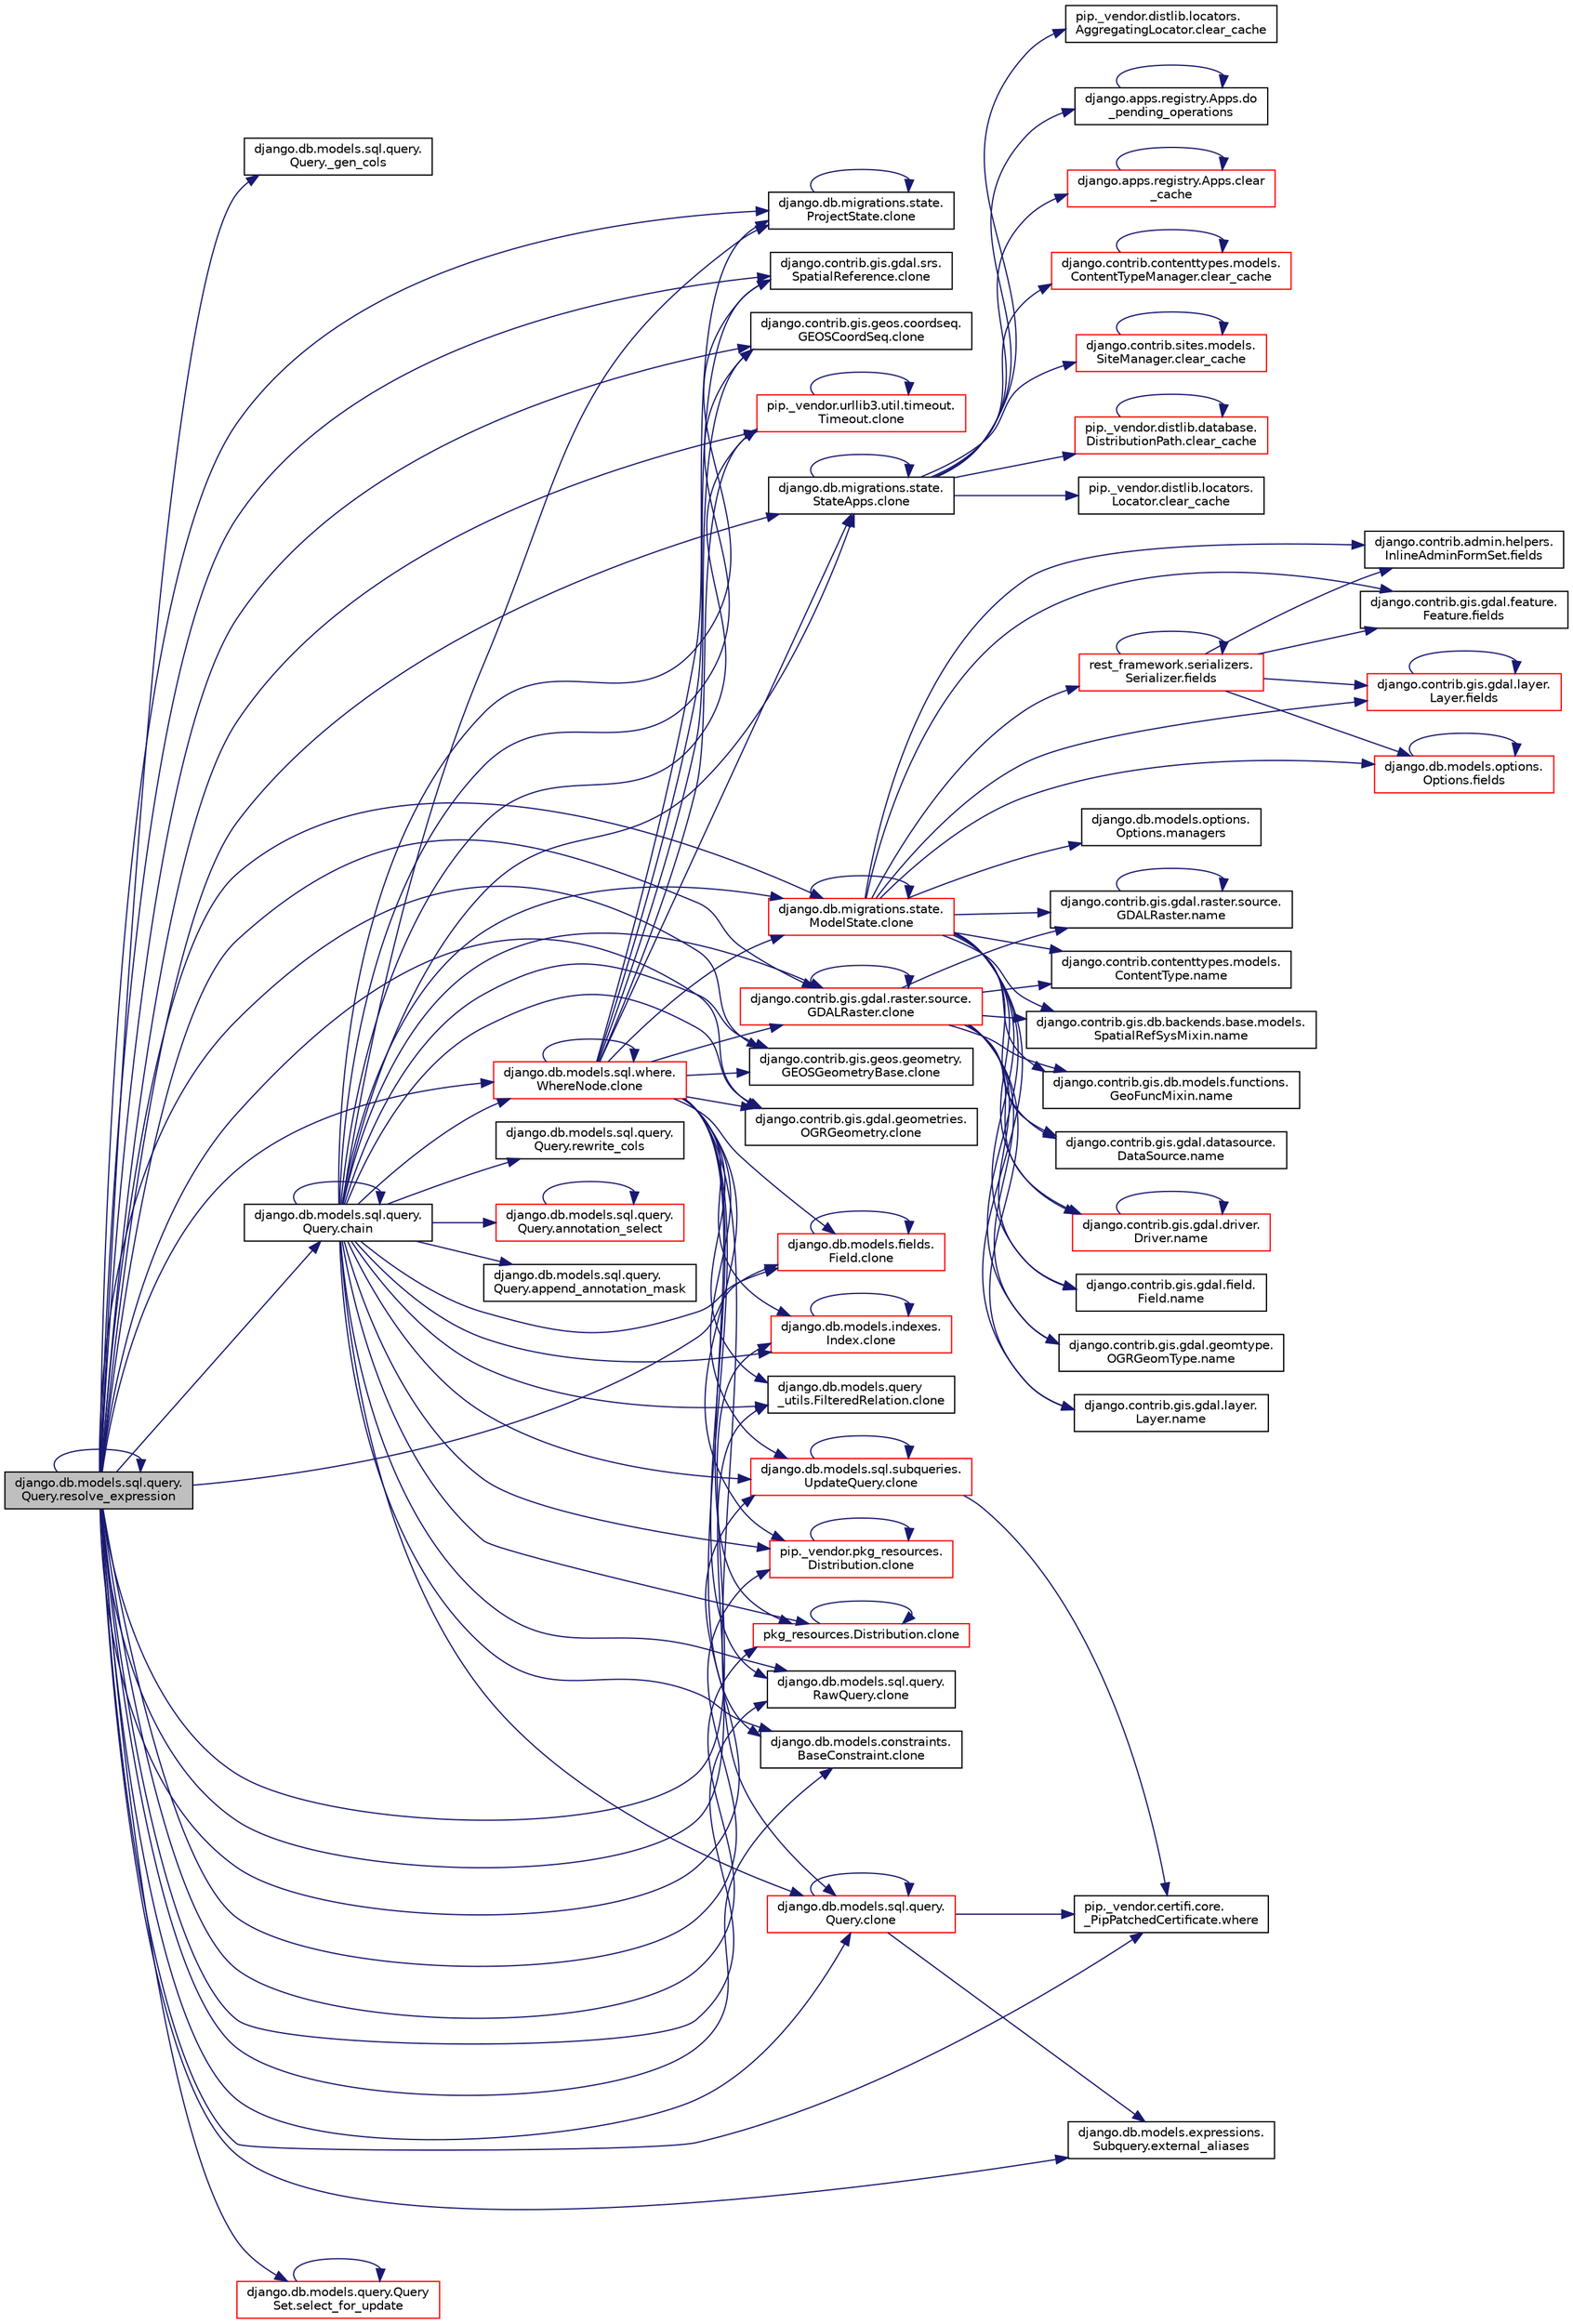 digraph "django.db.models.sql.query.Query.resolve_expression"
{
 // LATEX_PDF_SIZE
  edge [fontname="Helvetica",fontsize="10",labelfontname="Helvetica",labelfontsize="10"];
  node [fontname="Helvetica",fontsize="10",shape=record];
  rankdir="LR";
  Node1 [label="django.db.models.sql.query.\lQuery.resolve_expression",height=0.2,width=0.4,color="black", fillcolor="grey75", style="filled", fontcolor="black",tooltip=" "];
  Node1 -> Node2 [color="midnightblue",fontsize="10",style="solid",fontname="Helvetica"];
  Node2 [label="django.db.models.sql.query.\lQuery._gen_cols",height=0.2,width=0.4,color="black", fillcolor="white", style="filled",URL="$d6/d30/classdjango_1_1db_1_1models_1_1sql_1_1query_1_1_query.html#a16e7fd53b2ecd6cb52deb878ed6af852",tooltip=" "];
  Node1 -> Node3 [color="midnightblue",fontsize="10",style="solid",fontname="Helvetica"];
  Node3 [label="django.db.models.sql.query.\lQuery.chain",height=0.2,width=0.4,color="black", fillcolor="white", style="filled",URL="$d6/d30/classdjango_1_1db_1_1models_1_1sql_1_1query_1_1_query.html#a37be68b6aa70388830ba40dcf69226e0",tooltip=" "];
  Node3 -> Node4 [color="midnightblue",fontsize="10",style="solid",fontname="Helvetica"];
  Node4 [label="django.db.models.sql.query.\lQuery.annotation_select",height=0.2,width=0.4,color="red", fillcolor="white", style="filled",URL="$d6/d30/classdjango_1_1db_1_1models_1_1sql_1_1query_1_1_query.html#ab96b332a1af935fe6ea07d3d76fabcf9",tooltip=" "];
  Node4 -> Node4 [color="midnightblue",fontsize="10",style="solid",fontname="Helvetica"];
  Node3 -> Node10 [color="midnightblue",fontsize="10",style="solid",fontname="Helvetica"];
  Node10 [label="django.db.models.sql.query.\lQuery.append_annotation_mask",height=0.2,width=0.4,color="black", fillcolor="white", style="filled",URL="$d6/d30/classdjango_1_1db_1_1models_1_1sql_1_1query_1_1_query.html#a1ac930280f9a18406df2121fc674df9f",tooltip=" "];
  Node3 -> Node3 [color="midnightblue",fontsize="10",style="solid",fontname="Helvetica"];
  Node3 -> Node11 [color="midnightblue",fontsize="10",style="solid",fontname="Helvetica"];
  Node11 [label="django.contrib.gis.gdal.geometries.\lOGRGeometry.clone",height=0.2,width=0.4,color="black", fillcolor="white", style="filled",URL="$dd/d78/classdjango_1_1contrib_1_1gis_1_1gdal_1_1geometries_1_1_o_g_r_geometry.html#aa632a5e07e0facf26b59c993c332b863",tooltip=" "];
  Node3 -> Node12 [color="midnightblue",fontsize="10",style="solid",fontname="Helvetica"];
  Node12 [label="django.contrib.gis.gdal.srs.\lSpatialReference.clone",height=0.2,width=0.4,color="black", fillcolor="white", style="filled",URL="$d7/dda/classdjango_1_1contrib_1_1gis_1_1gdal_1_1srs_1_1_spatial_reference.html#ab518a573c006e7fd51d3c611f1e3d5d1",tooltip=" "];
  Node3 -> Node13 [color="midnightblue",fontsize="10",style="solid",fontname="Helvetica"];
  Node13 [label="django.contrib.gis.geos.coordseq.\lGEOSCoordSeq.clone",height=0.2,width=0.4,color="black", fillcolor="white", style="filled",URL="$d5/d0c/classdjango_1_1contrib_1_1gis_1_1geos_1_1coordseq_1_1_g_e_o_s_coord_seq.html#aa6bb2cfdaa60bf19cc387c4ab5747e79",tooltip=" "];
  Node3 -> Node14 [color="midnightblue",fontsize="10",style="solid",fontname="Helvetica"];
  Node14 [label="django.contrib.gis.geos.geometry.\lGEOSGeometryBase.clone",height=0.2,width=0.4,color="black", fillcolor="white", style="filled",URL="$d0/d97/classdjango_1_1contrib_1_1gis_1_1geos_1_1geometry_1_1_g_e_o_s_geometry_base.html#aaf92d5e776a1fedcb39b52a36e4dabb1",tooltip=" "];
  Node3 -> Node15 [color="midnightblue",fontsize="10",style="solid",fontname="Helvetica"];
  Node15 [label="django.db.migrations.state.\lProjectState.clone",height=0.2,width=0.4,color="black", fillcolor="white", style="filled",URL="$de/db2/classdjango_1_1db_1_1migrations_1_1state_1_1_project_state.html#a22b8c0c95a34494529722755f2f7fb08",tooltip=" "];
  Node15 -> Node15 [color="midnightblue",fontsize="10",style="solid",fontname="Helvetica"];
  Node3 -> Node16 [color="midnightblue",fontsize="10",style="solid",fontname="Helvetica"];
  Node16 [label="django.db.migrations.state.\lStateApps.clone",height=0.2,width=0.4,color="black", fillcolor="white", style="filled",URL="$d3/d9a/classdjango_1_1db_1_1migrations_1_1state_1_1_state_apps.html#a821944752bc7080daff8c38bb20e3943",tooltip=" "];
  Node16 -> Node17 [color="midnightblue",fontsize="10",style="solid",fontname="Helvetica"];
  Node17 [label="django.apps.registry.Apps.clear\l_cache",height=0.2,width=0.4,color="red", fillcolor="white", style="filled",URL="$d8/d34/classdjango_1_1apps_1_1registry_1_1_apps.html#a3dabf3bb1475c2e1ce598cf59420d96c",tooltip=" "];
  Node17 -> Node17 [color="midnightblue",fontsize="10",style="solid",fontname="Helvetica"];
  Node16 -> Node123 [color="midnightblue",fontsize="10",style="solid",fontname="Helvetica"];
  Node123 [label="django.contrib.contenttypes.models.\lContentTypeManager.clear_cache",height=0.2,width=0.4,color="red", fillcolor="white", style="filled",URL="$d0/dbc/classdjango_1_1contrib_1_1contenttypes_1_1models_1_1_content_type_manager.html#a8c0e3cd09eab9f713c1f4d2dda32d97c",tooltip=" "];
  Node123 -> Node123 [color="midnightblue",fontsize="10",style="solid",fontname="Helvetica"];
  Node16 -> Node125 [color="midnightblue",fontsize="10",style="solid",fontname="Helvetica"];
  Node125 [label="django.contrib.sites.models.\lSiteManager.clear_cache",height=0.2,width=0.4,color="red", fillcolor="white", style="filled",URL="$d9/d9e/classdjango_1_1contrib_1_1sites_1_1models_1_1_site_manager.html#add1b963e98668e941563915da7a3c99f",tooltip=" "];
  Node125 -> Node125 [color="midnightblue",fontsize="10",style="solid",fontname="Helvetica"];
  Node16 -> Node5529 [color="midnightblue",fontsize="10",style="solid",fontname="Helvetica"];
  Node5529 [label="pip._vendor.distlib.database.\lDistributionPath.clear_cache",height=0.2,width=0.4,color="red", fillcolor="white", style="filled",URL="$d3/d8a/classpip_1_1__vendor_1_1distlib_1_1database_1_1_distribution_path.html#a576c17cc01238d807b4cc7b833001b0b",tooltip=" "];
  Node5529 -> Node5529 [color="midnightblue",fontsize="10",style="solid",fontname="Helvetica"];
  Node16 -> Node5531 [color="midnightblue",fontsize="10",style="solid",fontname="Helvetica"];
  Node5531 [label="pip._vendor.distlib.locators.\lLocator.clear_cache",height=0.2,width=0.4,color="black", fillcolor="white", style="filled",URL="$df/dda/classpip_1_1__vendor_1_1distlib_1_1locators_1_1_locator.html#aa8e1b24125b3cecddfa873c5ded5f3bb",tooltip=" "];
  Node16 -> Node5532 [color="midnightblue",fontsize="10",style="solid",fontname="Helvetica"];
  Node5532 [label="pip._vendor.distlib.locators.\lAggregatingLocator.clear_cache",height=0.2,width=0.4,color="black", fillcolor="white", style="filled",URL="$d3/de8/classpip_1_1__vendor_1_1distlib_1_1locators_1_1_aggregating_locator.html#a937d4d11aa45376977d68da1656ae82a",tooltip=" "];
  Node16 -> Node16 [color="midnightblue",fontsize="10",style="solid",fontname="Helvetica"];
  Node16 -> Node5533 [color="midnightblue",fontsize="10",style="solid",fontname="Helvetica"];
  Node5533 [label="django.apps.registry.Apps.do\l_pending_operations",height=0.2,width=0.4,color="black", fillcolor="white", style="filled",URL="$d8/d34/classdjango_1_1apps_1_1registry_1_1_apps.html#a4e7a349e650b3d4b0b70ce5554f59ed2",tooltip=" "];
  Node5533 -> Node5533 [color="midnightblue",fontsize="10",style="solid",fontname="Helvetica"];
  Node3 -> Node1522 [color="midnightblue",fontsize="10",style="solid",fontname="Helvetica"];
  Node1522 [label="django.db.migrations.state.\lModelState.clone",height=0.2,width=0.4,color="red", fillcolor="white", style="filled",URL="$d1/d62/classdjango_1_1db_1_1migrations_1_1state_1_1_model_state.html#ab5feb03ae6d22923dd5029a5cfb8abb0",tooltip=" "];
  Node1522 -> Node1522 [color="midnightblue",fontsize="10",style="solid",fontname="Helvetica"];
  Node1522 -> Node705 [color="midnightblue",fontsize="10",style="solid",fontname="Helvetica"];
  Node705 [label="django.contrib.admin.helpers.\lInlineAdminFormSet.fields",height=0.2,width=0.4,color="black", fillcolor="white", style="filled",URL="$db/d43/classdjango_1_1contrib_1_1admin_1_1helpers_1_1_inline_admin_form_set.html#a05da4b8d8905c6773882ad9d9219e56f",tooltip=" "];
  Node1522 -> Node706 [color="midnightblue",fontsize="10",style="solid",fontname="Helvetica"];
  Node706 [label="django.contrib.gis.gdal.feature.\lFeature.fields",height=0.2,width=0.4,color="black", fillcolor="white", style="filled",URL="$db/d34/classdjango_1_1contrib_1_1gis_1_1gdal_1_1feature_1_1_feature.html#a8cfc80966af7ca71369fc1b2c511f7d2",tooltip=" "];
  Node1522 -> Node707 [color="midnightblue",fontsize="10",style="solid",fontname="Helvetica"];
  Node707 [label="django.contrib.gis.gdal.layer.\lLayer.fields",height=0.2,width=0.4,color="red", fillcolor="white", style="filled",URL="$d9/d84/classdjango_1_1contrib_1_1gis_1_1gdal_1_1layer_1_1_layer.html#a6343afa888079fc224c68c4d69d0ae4c",tooltip=" "];
  Node707 -> Node707 [color="midnightblue",fontsize="10",style="solid",fontname="Helvetica"];
  Node1522 -> Node710 [color="midnightblue",fontsize="10",style="solid",fontname="Helvetica"];
  Node710 [label="django.db.models.options.\lOptions.fields",height=0.2,width=0.4,color="red", fillcolor="white", style="filled",URL="$d4/d60/classdjango_1_1db_1_1models_1_1options_1_1_options.html#aad34b611171b74c47280b50bd350a7b5",tooltip=" "];
  Node710 -> Node710 [color="midnightblue",fontsize="10",style="solid",fontname="Helvetica"];
  Node1522 -> Node715 [color="midnightblue",fontsize="10",style="solid",fontname="Helvetica"];
  Node715 [label="rest_framework.serializers.\lSerializer.fields",height=0.2,width=0.4,color="red", fillcolor="white", style="filled",URL="$de/daf/classrest__framework_1_1serializers_1_1_serializer.html#a304b94e9bf70334bb75af37586bb82fd",tooltip=" "];
  Node715 -> Node705 [color="midnightblue",fontsize="10",style="solid",fontname="Helvetica"];
  Node715 -> Node706 [color="midnightblue",fontsize="10",style="solid",fontname="Helvetica"];
  Node715 -> Node707 [color="midnightblue",fontsize="10",style="solid",fontname="Helvetica"];
  Node715 -> Node710 [color="midnightblue",fontsize="10",style="solid",fontname="Helvetica"];
  Node715 -> Node715 [color="midnightblue",fontsize="10",style="solid",fontname="Helvetica"];
  Node1522 -> Node1523 [color="midnightblue",fontsize="10",style="solid",fontname="Helvetica"];
  Node1523 [label="django.db.models.options.\lOptions.managers",height=0.2,width=0.4,color="black", fillcolor="white", style="filled",URL="$d4/d60/classdjango_1_1db_1_1models_1_1options_1_1_options.html#a3d55917fed78a04df630be722037235f",tooltip=" "];
  Node1522 -> Node20 [color="midnightblue",fontsize="10",style="solid",fontname="Helvetica"];
  Node20 [label="django.contrib.contenttypes.models.\lContentType.name",height=0.2,width=0.4,color="black", fillcolor="white", style="filled",URL="$d6/d20/classdjango_1_1contrib_1_1contenttypes_1_1models_1_1_content_type.html#a1577e45d8940ca8ce7032df05c0920f1",tooltip=" "];
  Node1522 -> Node21 [color="midnightblue",fontsize="10",style="solid",fontname="Helvetica"];
  Node21 [label="django.contrib.gis.db.backends.base.models.\lSpatialRefSysMixin.name",height=0.2,width=0.4,color="black", fillcolor="white", style="filled",URL="$d5/d73/classdjango_1_1contrib_1_1gis_1_1db_1_1backends_1_1base_1_1models_1_1_spatial_ref_sys_mixin.html#a502460564fa7a935d8bb5aea6cbce4b9",tooltip=" "];
  Node1522 -> Node22 [color="midnightblue",fontsize="10",style="solid",fontname="Helvetica"];
  Node22 [label="django.contrib.gis.db.models.functions.\lGeoFuncMixin.name",height=0.2,width=0.4,color="black", fillcolor="white", style="filled",URL="$d4/d5c/classdjango_1_1contrib_1_1gis_1_1db_1_1models_1_1functions_1_1_geo_func_mixin.html#a9a6993ec9126211670ca7087359b8c6a",tooltip=" "];
  Node1522 -> Node23 [color="midnightblue",fontsize="10",style="solid",fontname="Helvetica"];
  Node23 [label="django.contrib.gis.gdal.datasource.\lDataSource.name",height=0.2,width=0.4,color="black", fillcolor="white", style="filled",URL="$db/d7b/classdjango_1_1contrib_1_1gis_1_1gdal_1_1datasource_1_1_data_source.html#af2cbfd1f4ceeb82b6f7c29a705555d8e",tooltip=" "];
  Node1522 -> Node24 [color="midnightblue",fontsize="10",style="solid",fontname="Helvetica"];
  Node24 [label="django.contrib.gis.gdal.driver.\lDriver.name",height=0.2,width=0.4,color="red", fillcolor="white", style="filled",URL="$d5/df2/classdjango_1_1contrib_1_1gis_1_1gdal_1_1driver_1_1_driver.html#ab25b5eea93459ca8e05dc329ef537f1b",tooltip=" "];
  Node24 -> Node24 [color="midnightblue",fontsize="10",style="solid",fontname="Helvetica"];
  Node1522 -> Node26 [color="midnightblue",fontsize="10",style="solid",fontname="Helvetica"];
  Node26 [label="django.contrib.gis.gdal.field.\lField.name",height=0.2,width=0.4,color="black", fillcolor="white", style="filled",URL="$d8/d65/classdjango_1_1contrib_1_1gis_1_1gdal_1_1field_1_1_field.html#a52ccad95ad1a0fae1ef80beb9a6c838b",tooltip=" "];
  Node1522 -> Node27 [color="midnightblue",fontsize="10",style="solid",fontname="Helvetica"];
  Node27 [label="django.contrib.gis.gdal.geomtype.\lOGRGeomType.name",height=0.2,width=0.4,color="black", fillcolor="white", style="filled",URL="$dc/d9c/classdjango_1_1contrib_1_1gis_1_1gdal_1_1geomtype_1_1_o_g_r_geom_type.html#a80a6f16d4e7014ca3adac92432f148b2",tooltip=" "];
  Node1522 -> Node28 [color="midnightblue",fontsize="10",style="solid",fontname="Helvetica"];
  Node28 [label="django.contrib.gis.gdal.layer.\lLayer.name",height=0.2,width=0.4,color="black", fillcolor="white", style="filled",URL="$d9/d84/classdjango_1_1contrib_1_1gis_1_1gdal_1_1layer_1_1_layer.html#a64c4f09deeb5dd93a1f82a986e090581",tooltip=" "];
  Node1522 -> Node29 [color="midnightblue",fontsize="10",style="solid",fontname="Helvetica"];
  Node29 [label="django.contrib.gis.gdal.raster.source.\lGDALRaster.name",height=0.2,width=0.4,color="black", fillcolor="white", style="filled",URL="$db/dff/classdjango_1_1contrib_1_1gis_1_1gdal_1_1raster_1_1source_1_1_g_d_a_l_raster.html#adc147e651b853c17a0d6abe3be9da7a9",tooltip=" "];
  Node29 -> Node29 [color="midnightblue",fontsize="10",style="solid",fontname="Helvetica"];
  Node3 -> Node1570 [color="midnightblue",fontsize="10",style="solid",fontname="Helvetica"];
  Node1570 [label="django.db.models.constraints.\lBaseConstraint.clone",height=0.2,width=0.4,color="black", fillcolor="white", style="filled",URL="$da/d8b/classdjango_1_1db_1_1models_1_1constraints_1_1_base_constraint.html#aa8f687025c9ab3afd1c3e0be4aeb38e5",tooltip=" "];
  Node3 -> Node1571 [color="midnightblue",fontsize="10",style="solid",fontname="Helvetica"];
  Node1571 [label="django.db.models.fields.\lField.clone",height=0.2,width=0.4,color="red", fillcolor="white", style="filled",URL="$db/d75/classdjango_1_1db_1_1models_1_1fields_1_1_field.html#ae8df23501cdf746b169871b4c3b8fd68",tooltip=" "];
  Node1571 -> Node1571 [color="midnightblue",fontsize="10",style="solid",fontname="Helvetica"];
  Node3 -> Node1837 [color="midnightblue",fontsize="10",style="solid",fontname="Helvetica"];
  Node1837 [label="django.db.models.indexes.\lIndex.clone",height=0.2,width=0.4,color="red", fillcolor="white", style="filled",URL="$d9/de5/classdjango_1_1db_1_1models_1_1indexes_1_1_index.html#a4a72c5cec1fcccfa88858c5605fb6a3d",tooltip=" "];
  Node1837 -> Node1837 [color="midnightblue",fontsize="10",style="solid",fontname="Helvetica"];
  Node3 -> Node1838 [color="midnightblue",fontsize="10",style="solid",fontname="Helvetica"];
  Node1838 [label="django.db.models.query\l_utils.FilteredRelation.clone",height=0.2,width=0.4,color="black", fillcolor="white", style="filled",URL="$d0/d2b/classdjango_1_1db_1_1models_1_1query__utils_1_1_filtered_relation.html#a9f4dae850af9de18248db090365c8ae6",tooltip=" "];
  Node3 -> Node1839 [color="midnightblue",fontsize="10",style="solid",fontname="Helvetica"];
  Node1839 [label="django.db.models.sql.query.\lQuery.clone",height=0.2,width=0.4,color="red", fillcolor="white", style="filled",URL="$d6/d30/classdjango_1_1db_1_1models_1_1sql_1_1query_1_1_query.html#a1a0da276f10cd0bf92b0b5c038210ec0",tooltip=" "];
  Node1839 -> Node1839 [color="midnightblue",fontsize="10",style="solid",fontname="Helvetica"];
  Node1839 -> Node1840 [color="midnightblue",fontsize="10",style="solid",fontname="Helvetica"];
  Node1840 [label="django.db.models.expressions.\lSubquery.external_aliases",height=0.2,width=0.4,color="black", fillcolor="white", style="filled",URL="$d9/dc7/classdjango_1_1db_1_1models_1_1expressions_1_1_subquery.html#a95fa4ad4b39145a24b13037cfd936ff3",tooltip=" "];
  Node1839 -> Node1842 [color="midnightblue",fontsize="10",style="solid",fontname="Helvetica"];
  Node1842 [label="pip._vendor.certifi.core.\l_PipPatchedCertificate.where",height=0.2,width=0.4,color="black", fillcolor="white", style="filled",URL="$d3/df5/classpip_1_1__vendor_1_1certifi_1_1core_1_1___pip_patched_certificate.html#a7cc4a1df1f18e3d7c7fcc2ddcaf98ba4",tooltip=" "];
  Node3 -> Node1843 [color="midnightblue",fontsize="10",style="solid",fontname="Helvetica"];
  Node1843 [label="django.db.models.sql.subqueries.\lUpdateQuery.clone",height=0.2,width=0.4,color="red", fillcolor="white", style="filled",URL="$d5/de4/classdjango_1_1db_1_1models_1_1sql_1_1subqueries_1_1_update_query.html#aa27f04cebfd03635df399ef4c8a4b203",tooltip=" "];
  Node1843 -> Node1843 [color="midnightblue",fontsize="10",style="solid",fontname="Helvetica"];
  Node1843 -> Node1842 [color="midnightblue",fontsize="10",style="solid",fontname="Helvetica"];
  Node3 -> Node1872 [color="midnightblue",fontsize="10",style="solid",fontname="Helvetica"];
  Node1872 [label="django.db.models.sql.where.\lWhereNode.clone",height=0.2,width=0.4,color="red", fillcolor="white", style="filled",URL="$db/da3/classdjango_1_1db_1_1models_1_1sql_1_1where_1_1_where_node.html#aa169773c5fb2dda662bec5946ed79263",tooltip=" "];
  Node1872 -> Node11 [color="midnightblue",fontsize="10",style="solid",fontname="Helvetica"];
  Node1872 -> Node12 [color="midnightblue",fontsize="10",style="solid",fontname="Helvetica"];
  Node1872 -> Node13 [color="midnightblue",fontsize="10",style="solid",fontname="Helvetica"];
  Node1872 -> Node14 [color="midnightblue",fontsize="10",style="solid",fontname="Helvetica"];
  Node1872 -> Node15 [color="midnightblue",fontsize="10",style="solid",fontname="Helvetica"];
  Node1872 -> Node16 [color="midnightblue",fontsize="10",style="solid",fontname="Helvetica"];
  Node1872 -> Node1522 [color="midnightblue",fontsize="10",style="solid",fontname="Helvetica"];
  Node1872 -> Node1570 [color="midnightblue",fontsize="10",style="solid",fontname="Helvetica"];
  Node1872 -> Node1571 [color="midnightblue",fontsize="10",style="solid",fontname="Helvetica"];
  Node1872 -> Node1837 [color="midnightblue",fontsize="10",style="solid",fontname="Helvetica"];
  Node1872 -> Node1838 [color="midnightblue",fontsize="10",style="solid",fontname="Helvetica"];
  Node1872 -> Node1839 [color="midnightblue",fontsize="10",style="solid",fontname="Helvetica"];
  Node1872 -> Node1843 [color="midnightblue",fontsize="10",style="solid",fontname="Helvetica"];
  Node1872 -> Node1872 [color="midnightblue",fontsize="10",style="solid",fontname="Helvetica"];
  Node1872 -> Node1877 [color="midnightblue",fontsize="10",style="solid",fontname="Helvetica"];
  Node1877 [label="pip._vendor.urllib3.util.timeout.\lTimeout.clone",height=0.2,width=0.4,color="red", fillcolor="white", style="filled",URL="$d7/d0f/classpip_1_1__vendor_1_1urllib3_1_1util_1_1timeout_1_1_timeout.html#adf3e93289276c7920b5bfa24ce7ad651",tooltip=" "];
  Node1877 -> Node1877 [color="midnightblue",fontsize="10",style="solid",fontname="Helvetica"];
  Node1872 -> Node1881 [color="midnightblue",fontsize="10",style="solid",fontname="Helvetica"];
  Node1881 [label="pip._vendor.pkg_resources.\lDistribution.clone",height=0.2,width=0.4,color="red", fillcolor="white", style="filled",URL="$d0/ddb/classpip_1_1__vendor_1_1pkg__resources_1_1_distribution.html#a9928966be415e533c49972011db1a5a2",tooltip=" "];
  Node1881 -> Node1881 [color="midnightblue",fontsize="10",style="solid",fontname="Helvetica"];
  Node1872 -> Node1886 [color="midnightblue",fontsize="10",style="solid",fontname="Helvetica"];
  Node1886 [label="pkg_resources.Distribution.clone",height=0.2,width=0.4,color="red", fillcolor="white", style="filled",URL="$d8/d25/classpkg__resources_1_1_distribution.html#a3efa2d30d3271d07ebea1943f13db873",tooltip=" "];
  Node1886 -> Node1886 [color="midnightblue",fontsize="10",style="solid",fontname="Helvetica"];
  Node1872 -> Node1887 [color="midnightblue",fontsize="10",style="solid",fontname="Helvetica"];
  Node1887 [label="django.contrib.gis.gdal.raster.source.\lGDALRaster.clone",height=0.2,width=0.4,color="red", fillcolor="white", style="filled",URL="$db/dff/classdjango_1_1contrib_1_1gis_1_1gdal_1_1raster_1_1source_1_1_g_d_a_l_raster.html#ab942a134825c7588400201443c9fd128",tooltip=" "];
  Node1887 -> Node1887 [color="midnightblue",fontsize="10",style="solid",fontname="Helvetica"];
  Node1887 -> Node20 [color="midnightblue",fontsize="10",style="solid",fontname="Helvetica"];
  Node1887 -> Node21 [color="midnightblue",fontsize="10",style="solid",fontname="Helvetica"];
  Node1887 -> Node22 [color="midnightblue",fontsize="10",style="solid",fontname="Helvetica"];
  Node1887 -> Node23 [color="midnightblue",fontsize="10",style="solid",fontname="Helvetica"];
  Node1887 -> Node24 [color="midnightblue",fontsize="10",style="solid",fontname="Helvetica"];
  Node1887 -> Node26 [color="midnightblue",fontsize="10",style="solid",fontname="Helvetica"];
  Node1887 -> Node27 [color="midnightblue",fontsize="10",style="solid",fontname="Helvetica"];
  Node1887 -> Node28 [color="midnightblue",fontsize="10",style="solid",fontname="Helvetica"];
  Node1887 -> Node29 [color="midnightblue",fontsize="10",style="solid",fontname="Helvetica"];
  Node1872 -> Node1894 [color="midnightblue",fontsize="10",style="solid",fontname="Helvetica"];
  Node1894 [label="django.db.models.sql.query.\lRawQuery.clone",height=0.2,width=0.4,color="black", fillcolor="white", style="filled",URL="$db/dfa/classdjango_1_1db_1_1models_1_1sql_1_1query_1_1_raw_query.html#a41e402ece12880e64e595a71991cd8bb",tooltip=" "];
  Node3 -> Node1877 [color="midnightblue",fontsize="10",style="solid",fontname="Helvetica"];
  Node3 -> Node1881 [color="midnightblue",fontsize="10",style="solid",fontname="Helvetica"];
  Node3 -> Node1886 [color="midnightblue",fontsize="10",style="solid",fontname="Helvetica"];
  Node3 -> Node1887 [color="midnightblue",fontsize="10",style="solid",fontname="Helvetica"];
  Node3 -> Node1894 [color="midnightblue",fontsize="10",style="solid",fontname="Helvetica"];
  Node3 -> Node5534 [color="midnightblue",fontsize="10",style="solid",fontname="Helvetica"];
  Node5534 [label="django.db.models.sql.query.\lQuery.rewrite_cols",height=0.2,width=0.4,color="black", fillcolor="white", style="filled",URL="$d6/d30/classdjango_1_1db_1_1models_1_1sql_1_1query_1_1_query.html#a297b29879f934c3c3d7cf4b016a22000",tooltip=" "];
  Node1 -> Node11 [color="midnightblue",fontsize="10",style="solid",fontname="Helvetica"];
  Node1 -> Node12 [color="midnightblue",fontsize="10",style="solid",fontname="Helvetica"];
  Node1 -> Node13 [color="midnightblue",fontsize="10",style="solid",fontname="Helvetica"];
  Node1 -> Node14 [color="midnightblue",fontsize="10",style="solid",fontname="Helvetica"];
  Node1 -> Node15 [color="midnightblue",fontsize="10",style="solid",fontname="Helvetica"];
  Node1 -> Node16 [color="midnightblue",fontsize="10",style="solid",fontname="Helvetica"];
  Node1 -> Node1522 [color="midnightblue",fontsize="10",style="solid",fontname="Helvetica"];
  Node1 -> Node1570 [color="midnightblue",fontsize="10",style="solid",fontname="Helvetica"];
  Node1 -> Node1571 [color="midnightblue",fontsize="10",style="solid",fontname="Helvetica"];
  Node1 -> Node1837 [color="midnightblue",fontsize="10",style="solid",fontname="Helvetica"];
  Node1 -> Node1838 [color="midnightblue",fontsize="10",style="solid",fontname="Helvetica"];
  Node1 -> Node1839 [color="midnightblue",fontsize="10",style="solid",fontname="Helvetica"];
  Node1 -> Node1843 [color="midnightblue",fontsize="10",style="solid",fontname="Helvetica"];
  Node1 -> Node1872 [color="midnightblue",fontsize="10",style="solid",fontname="Helvetica"];
  Node1 -> Node1877 [color="midnightblue",fontsize="10",style="solid",fontname="Helvetica"];
  Node1 -> Node1881 [color="midnightblue",fontsize="10",style="solid",fontname="Helvetica"];
  Node1 -> Node1886 [color="midnightblue",fontsize="10",style="solid",fontname="Helvetica"];
  Node1 -> Node1887 [color="midnightblue",fontsize="10",style="solid",fontname="Helvetica"];
  Node1 -> Node1894 [color="midnightblue",fontsize="10",style="solid",fontname="Helvetica"];
  Node1 -> Node1840 [color="midnightblue",fontsize="10",style="solid",fontname="Helvetica"];
  Node1 -> Node1 [color="midnightblue",fontsize="10",style="solid",fontname="Helvetica"];
  Node1 -> Node5535 [color="midnightblue",fontsize="10",style="solid",fontname="Helvetica"];
  Node5535 [label="django.db.models.query.Query\lSet.select_for_update",height=0.2,width=0.4,color="red", fillcolor="white", style="filled",URL="$dd/d94/classdjango_1_1db_1_1models_1_1query_1_1_query_set.html#aa4744b826c6a6ba46000d7618c1a2966",tooltip=" "];
  Node5535 -> Node5535 [color="midnightblue",fontsize="10",style="solid",fontname="Helvetica"];
  Node1 -> Node1842 [color="midnightblue",fontsize="10",style="solid",fontname="Helvetica"];
}
